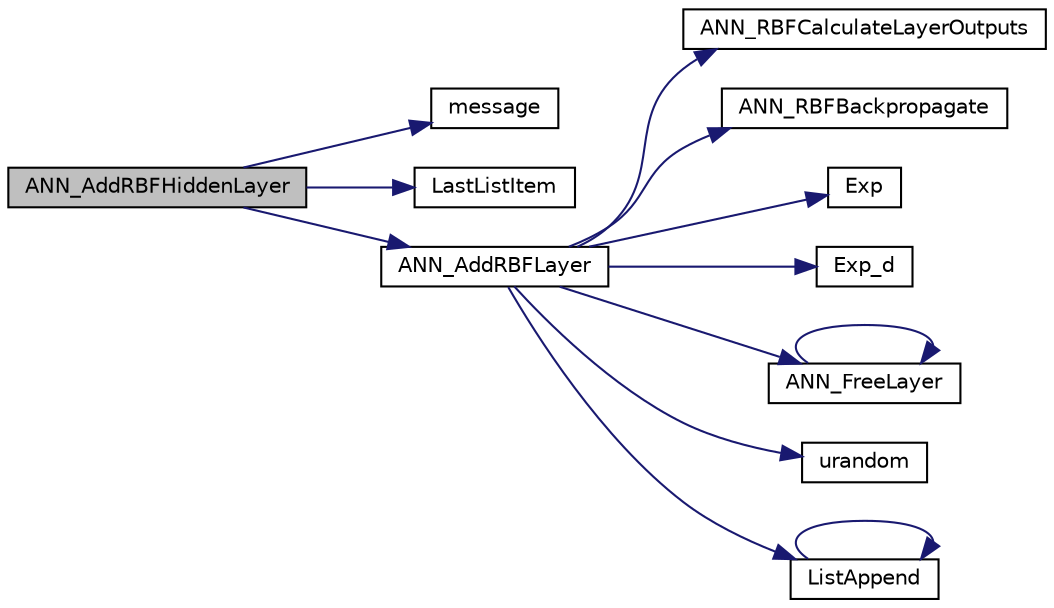 digraph "ANN_AddRBFHiddenLayer"
{
  edge [fontname="Helvetica",fontsize="10",labelfontname="Helvetica",labelfontsize="10"];
  node [fontname="Helvetica",fontsize="10",shape=record];
  rankdir="LR";
  Node1 [label="ANN_AddRBFHiddenLayer",height=0.2,width=0.4,color="black", fillcolor="grey75", style="filled", fontcolor="black"];
  Node1 -> Node2 [color="midnightblue",fontsize="10",style="solid",fontname="Helvetica"];
  Node2 [label="message",height=0.2,width=0.4,color="black", fillcolor="white", style="filled",URL="$string__utils_8cpp.html#a714bb1e015d3a57ef5ee2a7f390fa17a",tooltip="Prints a message. "];
  Node1 -> Node3 [color="midnightblue",fontsize="10",style="solid",fontname="Helvetica"];
  Node3 [label="LastListItem",height=0.2,width=0.4,color="black", fillcolor="white", style="filled",URL="$_list_8cpp.html#aa6ff8ec0fcf1f52622e0f43d0ec53428",tooltip="Move to the last list item. "];
  Node1 -> Node4 [color="midnightblue",fontsize="10",style="solid",fontname="Helvetica"];
  Node4 [label="ANN_AddRBFLayer",height=0.2,width=0.4,color="black", fillcolor="white", style="filled",URL="$_a_n_n_8cpp.html#ab9578b5f73f8d39e9408ffd224d5988c",tooltip="Low-level code to add an RBF layer. "];
  Node4 -> Node5 [color="midnightblue",fontsize="10",style="solid",fontname="Helvetica"];
  Node5 [label="ANN_RBFCalculateLayerOutputs",height=0.2,width=0.4,color="black", fillcolor="white", style="filled",URL="$_a_n_n_8cpp.html#acd335bc6fdd52d10f0ca2355d4173a7a",tooltip="Calculate layer outputs. "];
  Node4 -> Node6 [color="midnightblue",fontsize="10",style="solid",fontname="Helvetica"];
  Node6 [label="ANN_RBFBackpropagate",height=0.2,width=0.4,color="black", fillcolor="white", style="filled",URL="$_a_n_n_8cpp.html#ac164fc02c6b4215aa7e9a39e625ad1b4",tooltip="Backpropagation for an RBF layer. "];
  Node4 -> Node7 [color="midnightblue",fontsize="10",style="solid",fontname="Helvetica"];
  Node7 [label="Exp",height=0.2,width=0.4,color="black", fillcolor="white", style="filled",URL="$_a_n_n_8cpp.html#a57d82aaa3d79b09f86ab0f6424426df3",tooltip="Exponential hook. "];
  Node4 -> Node8 [color="midnightblue",fontsize="10",style="solid",fontname="Helvetica"];
  Node8 [label="Exp_d",height=0.2,width=0.4,color="black", fillcolor="white", style="filled",URL="$_a_n_n_8cpp.html#a7217f96cc32b0d6c767ad45752d915aa",tooltip="Exponential derivative hook. "];
  Node4 -> Node9 [color="midnightblue",fontsize="10",style="solid",fontname="Helvetica"];
  Node9 [label="ANN_FreeLayer",height=0.2,width=0.4,color="black", fillcolor="white", style="filled",URL="$_a_n_n_8cpp.html#a139273a1f26b50ca0c253d4238a95a1c",tooltip="Free this layer - low level. "];
  Node9 -> Node9 [color="midnightblue",fontsize="10",style="solid",fontname="Helvetica"];
  Node4 -> Node10 [color="midnightblue",fontsize="10",style="solid",fontname="Helvetica"];
  Node10 [label="urandom",height=0.2,width=0.4,color="black", fillcolor="white", style="filled",URL="$_distribution_8cpp.html#a5d688d70363408aef33fdb9bea5f7d50"];
  Node4 -> Node11 [color="midnightblue",fontsize="10",style="solid",fontname="Helvetica"];
  Node11 [label="ListAppend",height=0.2,width=0.4,color="black", fillcolor="white", style="filled",URL="$_list_8cpp.html#a545718283a6173a63e350dee9f6bb23c",tooltip="Append an item to the list. "];
  Node11 -> Node11 [color="midnightblue",fontsize="10",style="solid",fontname="Helvetica"];
}

